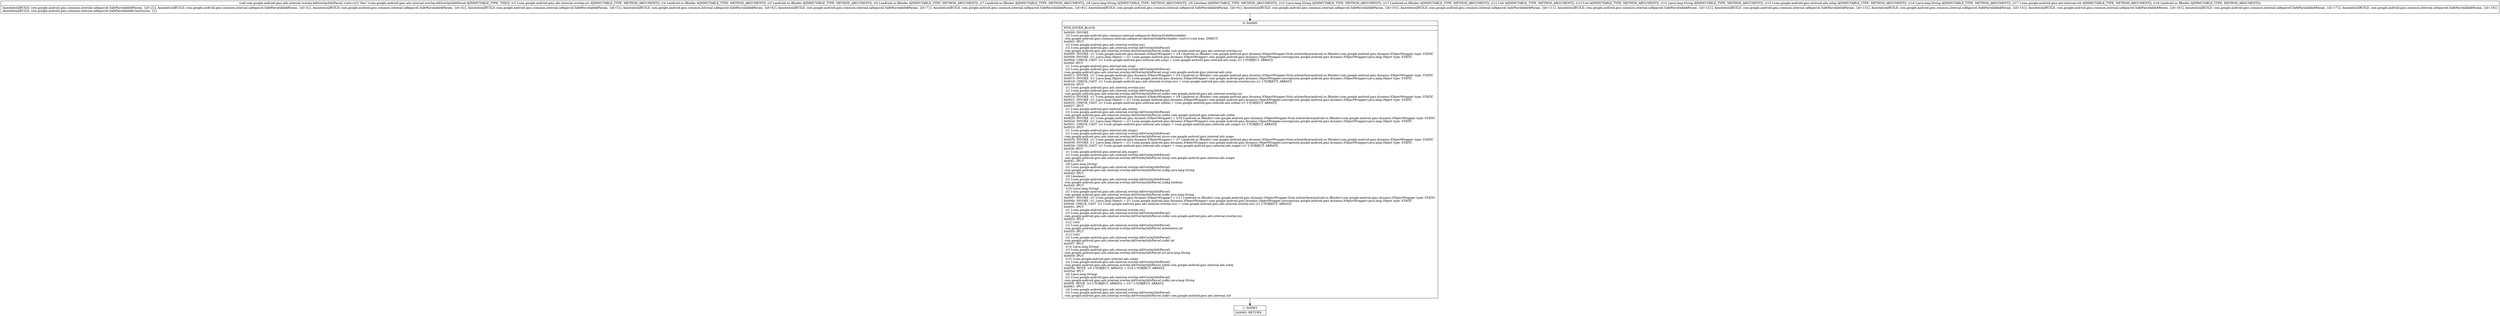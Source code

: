digraph "CFG forcom.google.android.gms.ads.internal.overlay.AdOverlayInfoParcel.\<init\>(Lcom\/google\/android\/gms\/ads\/internal\/overlay\/zzc;Landroid\/os\/IBinder;Landroid\/os\/IBinder;Landroid\/os\/IBinder;Landroid\/os\/IBinder;Ljava\/lang\/String;ZLjava\/lang\/String;Landroid\/os\/IBinder;IILjava\/lang\/String;Lcom\/google\/android\/gms\/internal\/ads\/zzbaj;Ljava\/lang\/String;Lcom\/google\/android\/gms\/ads\/internal\/zzh;Landroid\/os\/IBinder;)V" {
Node_0 [shape=record,label="{0\:\ 0x0000|MTH_ENTER_BLOCK\l|0x0000: INVOKE  \l  (r2 I:com.google.android.gms.common.internal.safeparcel.AbstractSafeParcelable)\l com.google.android.gms.common.internal.safeparcel.AbstractSafeParcelable.\<init\>():void type: DIRECT \l0x0003: IPUT  \l  (r3 I:com.google.android.gms.ads.internal.overlay.zzc)\l  (r2 I:com.google.android.gms.ads.internal.overlay.AdOverlayInfoParcel)\l com.google.android.gms.ads.internal.overlay.AdOverlayInfoParcel.zzdkn com.google.android.gms.ads.internal.overlay.zzc \l0x0005: INVOKE  (r1 I:com.google.android.gms.dynamic.IObjectWrapper) = (r4 I:android.os.IBinder) com.google.android.gms.dynamic.IObjectWrapper.Stub.asInterface(android.os.IBinder):com.google.android.gms.dynamic.IObjectWrapper type: STATIC \l0x0009: INVOKE  (r1 I:java.lang.Object) = (r1 I:com.google.android.gms.dynamic.IObjectWrapper) com.google.android.gms.dynamic.ObjectWrapper.unwrap(com.google.android.gms.dynamic.IObjectWrapper):java.lang.Object type: STATIC \l0x000d: CHECK_CAST  (r1 I:com.google.android.gms.internal.ads.zzxp) = (com.google.android.gms.internal.ads.zzxp) (r1 I:?[OBJECT, ARRAY]) \l0x000f: IPUT  \l  (r1 I:com.google.android.gms.internal.ads.zzxp)\l  (r2 I:com.google.android.gms.ads.internal.overlay.AdOverlayInfoParcel)\l com.google.android.gms.ads.internal.overlay.AdOverlayInfoParcel.zzcgj com.google.android.gms.internal.ads.zzxp \l0x0011: INVOKE  (r1 I:com.google.android.gms.dynamic.IObjectWrapper) = (r5 I:android.os.IBinder) com.google.android.gms.dynamic.IObjectWrapper.Stub.asInterface(android.os.IBinder):com.google.android.gms.dynamic.IObjectWrapper type: STATIC \l0x0015: INVOKE  (r1 I:java.lang.Object) = (r1 I:com.google.android.gms.dynamic.IObjectWrapper) com.google.android.gms.dynamic.ObjectWrapper.unwrap(com.google.android.gms.dynamic.IObjectWrapper):java.lang.Object type: STATIC \l0x0019: CHECK_CAST  (r1 I:com.google.android.gms.ads.internal.overlay.zzo) = (com.google.android.gms.ads.internal.overlay.zzo) (r1 I:?[OBJECT, ARRAY]) \l0x001b: IPUT  \l  (r1 I:com.google.android.gms.ads.internal.overlay.zzo)\l  (r2 I:com.google.android.gms.ads.internal.overlay.AdOverlayInfoParcel)\l com.google.android.gms.ads.internal.overlay.AdOverlayInfoParcel.zzdko com.google.android.gms.ads.internal.overlay.zzo \l0x001d: INVOKE  (r1 I:com.google.android.gms.dynamic.IObjectWrapper) = (r6 I:android.os.IBinder) com.google.android.gms.dynamic.IObjectWrapper.Stub.asInterface(android.os.IBinder):com.google.android.gms.dynamic.IObjectWrapper type: STATIC \l0x0021: INVOKE  (r1 I:java.lang.Object) = (r1 I:com.google.android.gms.dynamic.IObjectWrapper) com.google.android.gms.dynamic.ObjectWrapper.unwrap(com.google.android.gms.dynamic.IObjectWrapper):java.lang.Object type: STATIC \l0x0025: CHECK_CAST  (r1 I:com.google.android.gms.internal.ads.zzbha) = (com.google.android.gms.internal.ads.zzbha) (r1 I:?[OBJECT, ARRAY]) \l0x0027: IPUT  \l  (r1 I:com.google.android.gms.internal.ads.zzbha)\l  (r2 I:com.google.android.gms.ads.internal.overlay.AdOverlayInfoParcel)\l com.google.android.gms.ads.internal.overlay.AdOverlayInfoParcel.zzdbu com.google.android.gms.internal.ads.zzbha \l0x0029: INVOKE  (r1 I:com.google.android.gms.dynamic.IObjectWrapper) = (r18 I:android.os.IBinder) com.google.android.gms.dynamic.IObjectWrapper.Stub.asInterface(android.os.IBinder):com.google.android.gms.dynamic.IObjectWrapper type: STATIC \l0x002d: INVOKE  (r1 I:java.lang.Object) = (r1 I:com.google.android.gms.dynamic.IObjectWrapper) com.google.android.gms.dynamic.ObjectWrapper.unwrap(com.google.android.gms.dynamic.IObjectWrapper):java.lang.Object type: STATIC \l0x0031: CHECK_CAST  (r1 I:com.google.android.gms.internal.ads.zzagu) = (com.google.android.gms.internal.ads.zzagu) (r1 I:?[OBJECT, ARRAY]) \l0x0033: IPUT  \l  (r1 I:com.google.android.gms.internal.ads.zzagu)\l  (r2 I:com.google.android.gms.ads.internal.overlay.AdOverlayInfoParcel)\l com.google.android.gms.ads.internal.overlay.AdOverlayInfoParcel.zzczo com.google.android.gms.internal.ads.zzagu \l0x0035: INVOKE  (r1 I:com.google.android.gms.dynamic.IObjectWrapper) = (r7 I:android.os.IBinder) com.google.android.gms.dynamic.IObjectWrapper.Stub.asInterface(android.os.IBinder):com.google.android.gms.dynamic.IObjectWrapper type: STATIC \l0x0039: INVOKE  (r1 I:java.lang.Object) = (r1 I:com.google.android.gms.dynamic.IObjectWrapper) com.google.android.gms.dynamic.ObjectWrapper.unwrap(com.google.android.gms.dynamic.IObjectWrapper):java.lang.Object type: STATIC \l0x003d: CHECK_CAST  (r1 I:com.google.android.gms.internal.ads.zzagw) = (com.google.android.gms.internal.ads.zzagw) (r1 I:?[OBJECT, ARRAY]) \l0x003f: IPUT  \l  (r1 I:com.google.android.gms.internal.ads.zzagw)\l  (r2 I:com.google.android.gms.ads.internal.overlay.AdOverlayInfoParcel)\l com.google.android.gms.ads.internal.overlay.AdOverlayInfoParcel.zzczp com.google.android.gms.internal.ads.zzagw \l0x0041: IPUT  \l  (r8 I:java.lang.String)\l  (r2 I:com.google.android.gms.ads.internal.overlay.AdOverlayInfoParcel)\l com.google.android.gms.ads.internal.overlay.AdOverlayInfoParcel.zzdkp java.lang.String \l0x0043: IPUT  \l  (r9 I:boolean)\l  (r2 I:com.google.android.gms.ads.internal.overlay.AdOverlayInfoParcel)\l com.google.android.gms.ads.internal.overlay.AdOverlayInfoParcel.zzdkq boolean \l0x0045: IPUT  \l  (r10 I:java.lang.String)\l  (r2 I:com.google.android.gms.ads.internal.overlay.AdOverlayInfoParcel)\l com.google.android.gms.ads.internal.overlay.AdOverlayInfoParcel.zzdkr java.lang.String \l0x0047: INVOKE  (r1 I:com.google.android.gms.dynamic.IObjectWrapper) = (r11 I:android.os.IBinder) com.google.android.gms.dynamic.IObjectWrapper.Stub.asInterface(android.os.IBinder):com.google.android.gms.dynamic.IObjectWrapper type: STATIC \l0x004b: INVOKE  (r1 I:java.lang.Object) = (r1 I:com.google.android.gms.dynamic.IObjectWrapper) com.google.android.gms.dynamic.ObjectWrapper.unwrap(com.google.android.gms.dynamic.IObjectWrapper):java.lang.Object type: STATIC \l0x004f: CHECK_CAST  (r1 I:com.google.android.gms.ads.internal.overlay.zzu) = (com.google.android.gms.ads.internal.overlay.zzu) (r1 I:?[OBJECT, ARRAY]) \l0x0051: IPUT  \l  (r1 I:com.google.android.gms.ads.internal.overlay.zzu)\l  (r2 I:com.google.android.gms.ads.internal.overlay.AdOverlayInfoParcel)\l com.google.android.gms.ads.internal.overlay.AdOverlayInfoParcel.zzdks com.google.android.gms.ads.internal.overlay.zzu \l0x0053: IPUT  \l  (r12 I:int)\l  (r2 I:com.google.android.gms.ads.internal.overlay.AdOverlayInfoParcel)\l com.google.android.gms.ads.internal.overlay.AdOverlayInfoParcel.orientation int \l0x0055: IPUT  \l  (r13 I:int)\l  (r2 I:com.google.android.gms.ads.internal.overlay.AdOverlayInfoParcel)\l com.google.android.gms.ads.internal.overlay.AdOverlayInfoParcel.zzdkt int \l0x0057: IPUT  \l  (r14 I:java.lang.String)\l  (r2 I:com.google.android.gms.ads.internal.overlay.AdOverlayInfoParcel)\l com.google.android.gms.ads.internal.overlay.AdOverlayInfoParcel.url java.lang.String \l0x0059: IPUT  \l  (r15 I:com.google.android.gms.internal.ads.zzbaj)\l  (r2 I:com.google.android.gms.ads.internal.overlay.AdOverlayInfoParcel)\l com.google.android.gms.ads.internal.overlay.AdOverlayInfoParcel.zzbtd com.google.android.gms.internal.ads.zzbaj \l0x005b: MOVE  (r0 I:?[OBJECT, ARRAY]) = (r16 I:?[OBJECT, ARRAY]) \l0x005d: IPUT  \l  (r0 I:java.lang.String)\l  (r2 I:com.google.android.gms.ads.internal.overlay.AdOverlayInfoParcel)\l com.google.android.gms.ads.internal.overlay.AdOverlayInfoParcel.zzdku java.lang.String \l0x005f: MOVE  (r0 I:?[OBJECT, ARRAY]) = (r17 I:?[OBJECT, ARRAY]) \l0x0061: IPUT  \l  (r0 I:com.google.android.gms.ads.internal.zzh)\l  (r2 I:com.google.android.gms.ads.internal.overlay.AdOverlayInfoParcel)\l com.google.android.gms.ads.internal.overlay.AdOverlayInfoParcel.zzdkv com.google.android.gms.ads.internal.zzh \l}"];
Node_1 [shape=record,label="{1\:\ 0x0063|0x0063: RETURN   \l}"];
MethodNode[shape=record,label="{void com.google.android.gms.ads.internal.overlay.AdOverlayInfoParcel.\<init\>((r2 'this' I:com.google.android.gms.ads.internal.overlay.AdOverlayInfoParcel A[IMMUTABLE_TYPE, THIS]), (r3 I:com.google.android.gms.ads.internal.overlay.zzc A[IMMUTABLE_TYPE, METHOD_ARGUMENT]), (r4 I:android.os.IBinder A[IMMUTABLE_TYPE, METHOD_ARGUMENT]), (r5 I:android.os.IBinder A[IMMUTABLE_TYPE, METHOD_ARGUMENT]), (r6 I:android.os.IBinder A[IMMUTABLE_TYPE, METHOD_ARGUMENT]), (r7 I:android.os.IBinder A[IMMUTABLE_TYPE, METHOD_ARGUMENT]), (r8 I:java.lang.String A[IMMUTABLE_TYPE, METHOD_ARGUMENT]), (r9 I:boolean A[IMMUTABLE_TYPE, METHOD_ARGUMENT]), (r10 I:java.lang.String A[IMMUTABLE_TYPE, METHOD_ARGUMENT]), (r11 I:android.os.IBinder A[IMMUTABLE_TYPE, METHOD_ARGUMENT]), (r12 I:int A[IMMUTABLE_TYPE, METHOD_ARGUMENT]), (r13 I:int A[IMMUTABLE_TYPE, METHOD_ARGUMENT]), (r14 I:java.lang.String A[IMMUTABLE_TYPE, METHOD_ARGUMENT]), (r15 I:com.google.android.gms.internal.ads.zzbaj A[IMMUTABLE_TYPE, METHOD_ARGUMENT]), (r16 I:java.lang.String A[IMMUTABLE_TYPE, METHOD_ARGUMENT]), (r17 I:com.google.android.gms.ads.internal.zzh A[IMMUTABLE_TYPE, METHOD_ARGUMENT]), (r18 I:android.os.IBinder A[IMMUTABLE_TYPE, METHOD_ARGUMENT]))  | Annotation[BUILD, com.google.android.gms.common.internal.safeparcel.SafeParcelable$Param, \{id=2\}], Annotation[BUILD, com.google.android.gms.common.internal.safeparcel.SafeParcelable$Param, \{id=3\}], Annotation[BUILD, com.google.android.gms.common.internal.safeparcel.SafeParcelable$Param, \{id=4\}], Annotation[BUILD, com.google.android.gms.common.internal.safeparcel.SafeParcelable$Param, \{id=5\}], Annotation[BUILD, com.google.android.gms.common.internal.safeparcel.SafeParcelable$Param, \{id=6\}], Annotation[BUILD, com.google.android.gms.common.internal.safeparcel.SafeParcelable$Param, \{id=7\}], Annotation[BUILD, com.google.android.gms.common.internal.safeparcel.SafeParcelable$Param, \{id=8\}], Annotation[BUILD, com.google.android.gms.common.internal.safeparcel.SafeParcelable$Param, \{id=9\}], Annotation[BUILD, com.google.android.gms.common.internal.safeparcel.SafeParcelable$Param, \{id=10\}], Annotation[BUILD, com.google.android.gms.common.internal.safeparcel.SafeParcelable$Param, \{id=11\}], Annotation[BUILD, com.google.android.gms.common.internal.safeparcel.SafeParcelable$Param, \{id=12\}], Annotation[BUILD, com.google.android.gms.common.internal.safeparcel.SafeParcelable$Param, \{id=13\}], Annotation[BUILD, com.google.android.gms.common.internal.safeparcel.SafeParcelable$Param, \{id=14\}], Annotation[BUILD, com.google.android.gms.common.internal.safeparcel.SafeParcelable$Param, \{id=16\}], Annotation[BUILD, com.google.android.gms.common.internal.safeparcel.SafeParcelable$Param, \{id=17\}], Annotation[BUILD, com.google.android.gms.common.internal.safeparcel.SafeParcelable$Param, \{id=18\}]\lAnnotation[BUILD, com.google.android.gms.common.internal.safeparcel.SafeParcelable$Constructor, \{\}]\l}"];
MethodNode -> Node_0;
Node_0 -> Node_1;
}

